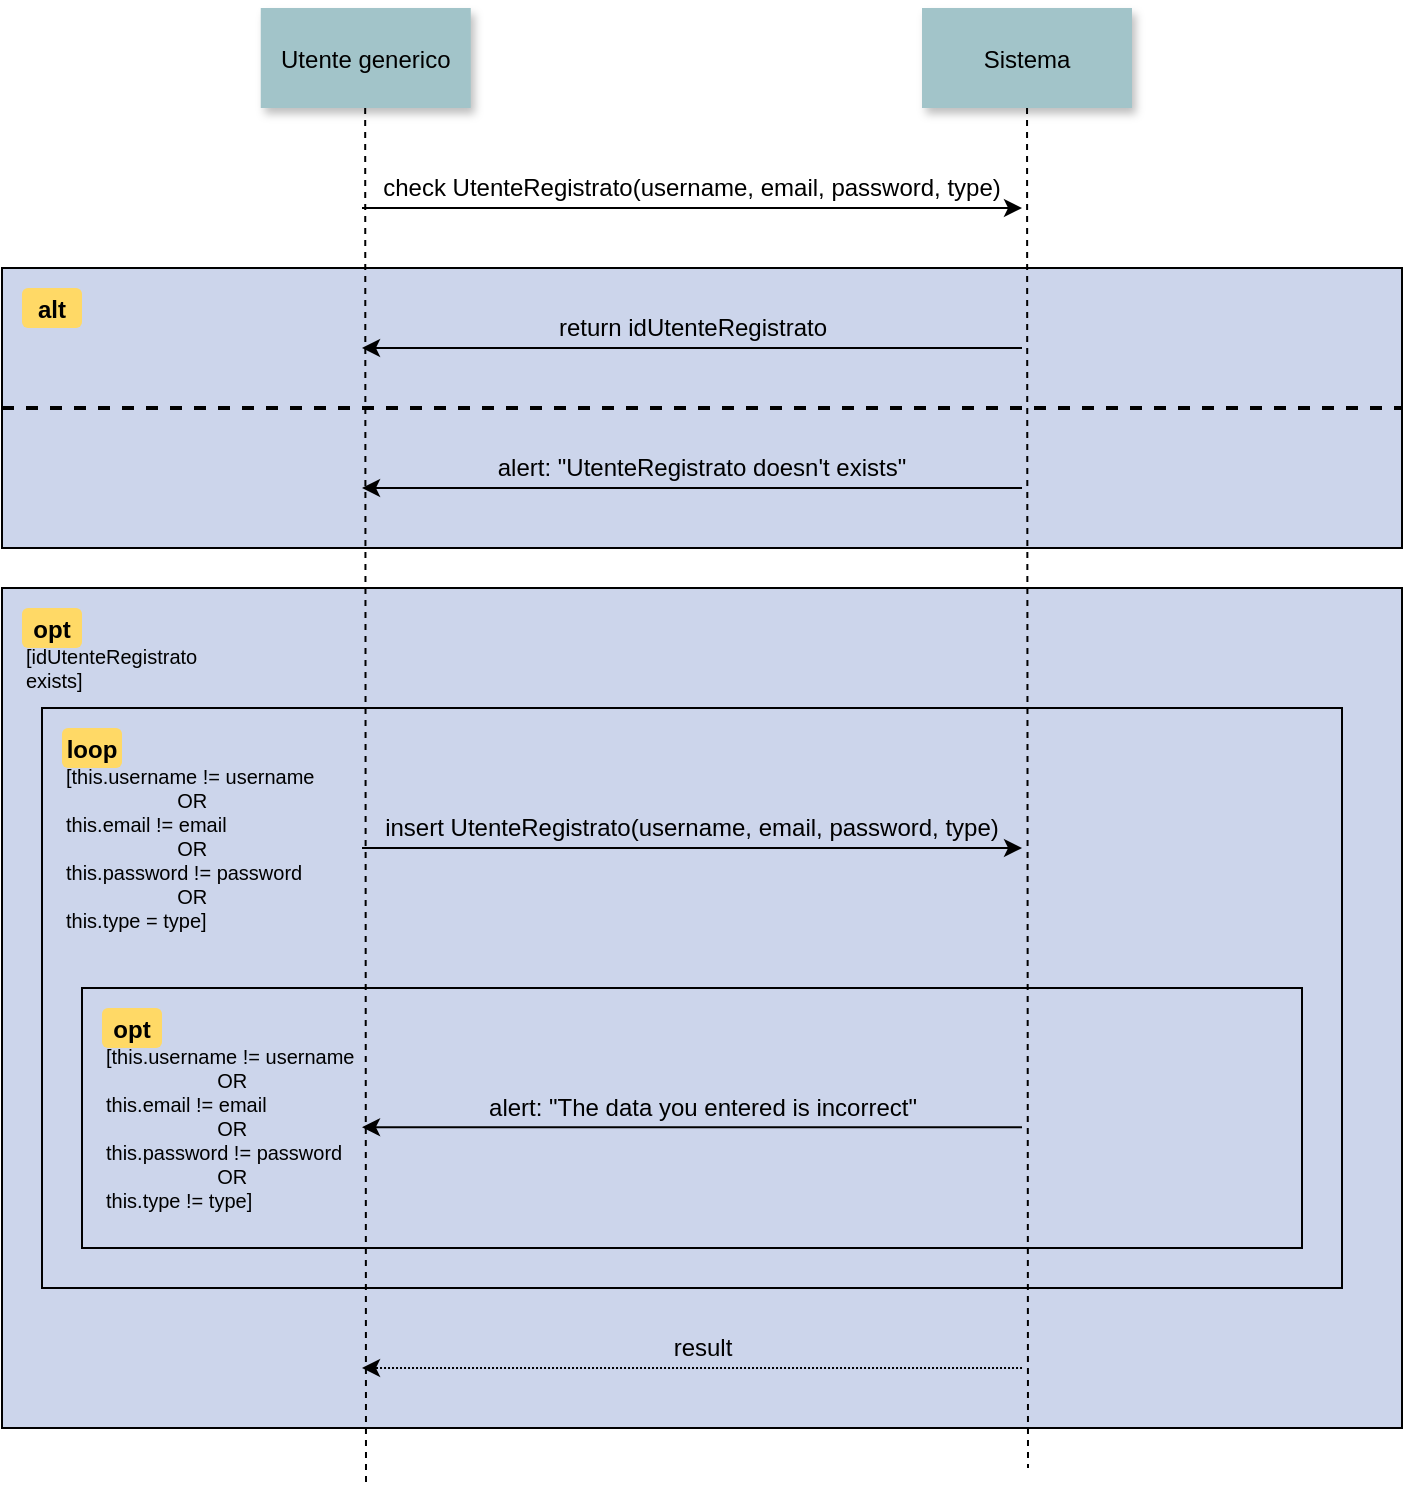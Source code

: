<mxfile version="12.8.5" type="device"><diagram name="Page-1" id="9361dd3d-8414-5efd-6122-117bd74ce7a7"><mxGraphModel dx="1123" dy="361" grid="1" gridSize="10" guides="1" tooltips="1" connect="1" arrows="1" fold="1" page="0" pageScale="1.5" pageWidth="826" pageHeight="1169" background="#ffffff" math="0" shadow="0"><root><mxCell id="0"/><mxCell id="1" parent="0"/><mxCell id="qQp5qxg0c4GxDmA97z8d-101" value="" style="fillColor=#CCD5EB" parent="1" vertex="1"><mxGeometry x="-80" y="350" width="700" height="420" as="geometry"/></mxCell><mxCell id="uPsSCSOSHgT6jVVSbp-n-106" value="" style="fillColor=#CCD5EB" vertex="1" parent="1"><mxGeometry x="-60" y="410" width="650" height="290" as="geometry"/></mxCell><mxCell id="uPsSCSOSHgT6jVVSbp-n-110" value="" style="fillColor=#CCD5EB" vertex="1" parent="1"><mxGeometry x="-40" y="550" width="610" height="130" as="geometry"/></mxCell><mxCell id="uPsSCSOSHgT6jVVSbp-n-74" value="" style="fillColor=#CCD5EB" vertex="1" parent="1"><mxGeometry x="-80" y="190" width="700" height="140" as="geometry"/></mxCell><mxCell id="4" value="Utente generico" style="shadow=1;fillColor=#A2C4C9;strokeColor=none" parent="1" vertex="1"><mxGeometry x="49.38" y="60" width="105" height="50" as="geometry"/></mxCell><mxCell id="7" value="Sistema" style="shadow=1;fillColor=#A2C4C9;strokeColor=none" parent="1" vertex="1"><mxGeometry x="380" y="60" width="105" height="50" as="geometry"/></mxCell><mxCell id="8" value="" style="edgeStyle=none;endArrow=none;dashed=1" parent="1" source="7" edge="1"><mxGeometry x="357.335" y="165" width="100" height="100" as="geometry"><mxPoint x="432.259" y="110" as="sourcePoint"/><mxPoint x="433" y="790" as="targetPoint"/></mxGeometry></mxCell><mxCell id="qQp5qxg0c4GxDmA97z8d-94" value="check UtenteRegistrato(username, email, password, type)" style="text;html=1;strokeColor=none;fillColor=none;align=center;verticalAlign=middle;whiteSpace=wrap;rounded=0;" parent="1" vertex="1"><mxGeometry x="105.01" y="140" width="320" height="20" as="geometry"/></mxCell><mxCell id="qQp5qxg0c4GxDmA97z8d-114" value="" style="endArrow=none;dashed=1;html=1;fontSize=10;fontStyle=0;labelBorderColor=none;startSize=6;strokeWidth=2;entryX=1;entryY=0.5;entryDx=0;entryDy=0;exitX=0;exitY=0.5;exitDx=0;exitDy=0;" parent="1" edge="1" target="uPsSCSOSHgT6jVVSbp-n-74" source="uPsSCSOSHgT6jVVSbp-n-74"><mxGeometry width="50" height="50" relative="1" as="geometry"><mxPoint x="-10" y="260" as="sourcePoint"/><mxPoint x="430" y="260" as="targetPoint"/></mxGeometry></mxCell><mxCell id="uPsSCSOSHgT6jVVSbp-n-75" value="alt" style="rounded=1;fontStyle=1;fillColor=#FFD966;strokeColor=none" vertex="1" parent="1"><mxGeometry x="-70" y="200" width="30" height="20" as="geometry"/></mxCell><mxCell id="uPsSCSOSHgT6jVVSbp-n-77" value="return idUtenteRegistrato" style="text;html=1;strokeColor=none;fillColor=none;align=center;verticalAlign=middle;whiteSpace=wrap;rounded=0;" vertex="1" parent="1"><mxGeometry x="195.63" y="210" width="138.75" height="20" as="geometry"/></mxCell><mxCell id="uPsSCSOSHgT6jVVSbp-n-81" value="alert: &quot;UtenteRegistrato doesn't exists&quot;" style="text;html=1;strokeColor=none;fillColor=none;align=center;verticalAlign=middle;whiteSpace=wrap;rounded=0;" vertex="1" parent="1"><mxGeometry x="165" y="280" width="210" height="20" as="geometry"/></mxCell><mxCell id="uPsSCSOSHgT6jVVSbp-n-85" value="" style="endArrow=classic;html=1;" edge="1" parent="1"><mxGeometry width="50" height="50" relative="1" as="geometry"><mxPoint x="100" y="160" as="sourcePoint"/><mxPoint x="430" y="160" as="targetPoint"/></mxGeometry></mxCell><mxCell id="uPsSCSOSHgT6jVVSbp-n-90" value="" style="endArrow=classic;html=1;" edge="1" parent="1"><mxGeometry width="50" height="50" relative="1" as="geometry"><mxPoint x="430" y="230" as="sourcePoint"/><mxPoint x="100" y="230" as="targetPoint"/></mxGeometry></mxCell><mxCell id="uPsSCSOSHgT6jVVSbp-n-93" value="" style="edgeStyle=elbowEdgeStyle;elbow=horizontal;endArrow=none;dashed=1" edge="1" parent="1"><mxGeometry x="126.09" y="310" width="100" height="100" as="geometry"><mxPoint x="101.59" y="110" as="sourcePoint"/><mxPoint x="102" y="800" as="targetPoint"/><Array as="points"/></mxGeometry></mxCell><mxCell id="uPsSCSOSHgT6jVVSbp-n-95" value="opt" style="rounded=1;fontStyle=1;fillColor=#FFD966;strokeColor=none" vertex="1" parent="1"><mxGeometry x="-70" y="360" width="30" height="20" as="geometry"/></mxCell><mxCell id="uPsSCSOSHgT6jVVSbp-n-96" value="[idUtenteRegistrato&lt;br&gt;exists]" style="text;html=1;strokeColor=none;fillColor=none;align=left;verticalAlign=middle;whiteSpace=wrap;rounded=0;fontSize=10;" vertex="1" parent="1"><mxGeometry x="-70" y="380" width="40" height="20" as="geometry"/></mxCell><mxCell id="uPsSCSOSHgT6jVVSbp-n-98" value="insert UtenteRegistrato(username, email, password, type)" style="text;html=1;strokeColor=none;fillColor=none;align=center;verticalAlign=middle;whiteSpace=wrap;rounded=0;" vertex="1" parent="1"><mxGeometry x="109.99" y="460" width="310.01" height="20" as="geometry"/></mxCell><mxCell id="uPsSCSOSHgT6jVVSbp-n-100" value="loop" style="rounded=1;fontStyle=1;fillColor=#FFD966;strokeColor=none" vertex="1" parent="1"><mxGeometry x="-50" y="420" width="30" height="20" as="geometry"/></mxCell><mxCell id="uPsSCSOSHgT6jVVSbp-n-101" value="[this.username != username&lt;br&gt;&amp;nbsp; &amp;nbsp; &amp;nbsp; &amp;nbsp; &amp;nbsp; &amp;nbsp; &amp;nbsp; &amp;nbsp; &amp;nbsp; &amp;nbsp; OR&lt;br&gt;this.email != email&lt;br&gt;&amp;nbsp; &amp;nbsp; &amp;nbsp; &amp;nbsp; &amp;nbsp; &amp;nbsp; &amp;nbsp; &amp;nbsp; &amp;nbsp; &amp;nbsp; OR&lt;br&gt;this.password != password&lt;br&gt;&amp;nbsp; &amp;nbsp; &amp;nbsp; &amp;nbsp; &amp;nbsp; &amp;nbsp; &amp;nbsp; &amp;nbsp; &amp;nbsp; &amp;nbsp; OR&lt;br&gt;this.type = type]" style="text;html=1;strokeColor=none;fillColor=none;align=left;verticalAlign=middle;whiteSpace=wrap;rounded=0;fontSize=10;" vertex="1" parent="1"><mxGeometry x="-50" y="470" width="130" height="20" as="geometry"/></mxCell><mxCell id="uPsSCSOSHgT6jVVSbp-n-103" style="edgeStyle=orthogonalEdgeStyle;rounded=0;orthogonalLoop=1;jettySize=auto;html=1;exitX=0.5;exitY=1;exitDx=0;exitDy=0;fontSize=10;" edge="1" parent="1" source="uPsSCSOSHgT6jVVSbp-n-101" target="uPsSCSOSHgT6jVVSbp-n-101"><mxGeometry relative="1" as="geometry"/></mxCell><mxCell id="uPsSCSOSHgT6jVVSbp-n-105" value="" style="endArrow=classic;html=1;" edge="1" parent="1"><mxGeometry width="50" height="50" relative="1" as="geometry"><mxPoint x="430.01" y="300" as="sourcePoint"/><mxPoint x="100.01" y="300" as="targetPoint"/></mxGeometry></mxCell><mxCell id="uPsSCSOSHgT6jVVSbp-n-107" value="" style="endArrow=classic;html=1;" edge="1" parent="1"><mxGeometry width="50" height="50" relative="1" as="geometry"><mxPoint x="100.01" y="480" as="sourcePoint"/><mxPoint x="430.01" y="480" as="targetPoint"/></mxGeometry></mxCell><mxCell id="uPsSCSOSHgT6jVVSbp-n-112" value="&lt;span style=&quot;white-space: normal&quot;&gt;[this.username != username&lt;/span&gt;&lt;br style=&quot;white-space: normal&quot;&gt;&lt;span style=&quot;white-space: normal&quot;&gt;&amp;nbsp; &amp;nbsp; &amp;nbsp; &amp;nbsp; &amp;nbsp; &amp;nbsp; &amp;nbsp; &amp;nbsp; &amp;nbsp; &amp;nbsp; OR&lt;/span&gt;&lt;br style=&quot;white-space: normal&quot;&gt;&lt;span style=&quot;white-space: normal&quot;&gt;this.email != email&lt;/span&gt;&lt;br style=&quot;white-space: normal&quot;&gt;&lt;span style=&quot;white-space: normal&quot;&gt;&amp;nbsp; &amp;nbsp; &amp;nbsp; &amp;nbsp; &amp;nbsp; &amp;nbsp; &amp;nbsp; &amp;nbsp; &amp;nbsp; &amp;nbsp; OR&lt;/span&gt;&lt;br style=&quot;white-space: normal&quot;&gt;&lt;span style=&quot;white-space: normal&quot;&gt;this.password != password&lt;br&gt;&amp;nbsp; &amp;nbsp; &amp;nbsp; &amp;nbsp; &amp;nbsp; &amp;nbsp; &amp;nbsp; &amp;nbsp; &amp;nbsp; &amp;nbsp; OR&lt;br&gt;this.type != type]&lt;/span&gt;" style="text;html=1;strokeColor=none;fillColor=none;align=left;verticalAlign=middle;whiteSpace=wrap;rounded=0;fontSize=10;" vertex="1" parent="1"><mxGeometry x="-30" y="610" width="130" height="20" as="geometry"/></mxCell><mxCell id="uPsSCSOSHgT6jVVSbp-n-113" value="opt" style="rounded=1;fontStyle=1;fillColor=#FFD966;strokeColor=none" vertex="1" parent="1"><mxGeometry x="-30" y="560" width="30" height="20" as="geometry"/></mxCell><mxCell id="uPsSCSOSHgT6jVVSbp-n-116" value="alert: &quot;The data you entered is incorrect&quot;" style="text;html=1;strokeColor=none;fillColor=none;align=center;verticalAlign=middle;whiteSpace=wrap;rounded=0;" vertex="1" parent="1"><mxGeometry x="142.5" y="600" width="255" height="20" as="geometry"/></mxCell><mxCell id="uPsSCSOSHgT6jVVSbp-n-117" value="" style="endArrow=classic;html=1;" edge="1" parent="1"><mxGeometry width="50" height="50" relative="1" as="geometry"><mxPoint x="430.01" y="619.58" as="sourcePoint"/><mxPoint x="100.01" y="619.58" as="targetPoint"/></mxGeometry></mxCell><mxCell id="uPsSCSOSHgT6jVVSbp-n-118" value="" style="endArrow=classic;html=1;dashed=1;dashPattern=1 1;" edge="1" parent="1"><mxGeometry width="50" height="50" relative="1" as="geometry"><mxPoint x="430.01" y="740.0" as="sourcePoint"/><mxPoint x="100.01" y="740.0" as="targetPoint"/></mxGeometry></mxCell><mxCell id="uPsSCSOSHgT6jVVSbp-n-119" value="result" style="text;html=1;strokeColor=none;fillColor=none;align=center;verticalAlign=middle;whiteSpace=wrap;rounded=0;" vertex="1" parent="1"><mxGeometry x="142.5" y="720" width="255" height="20" as="geometry"/></mxCell></root></mxGraphModel></diagram></mxfile>